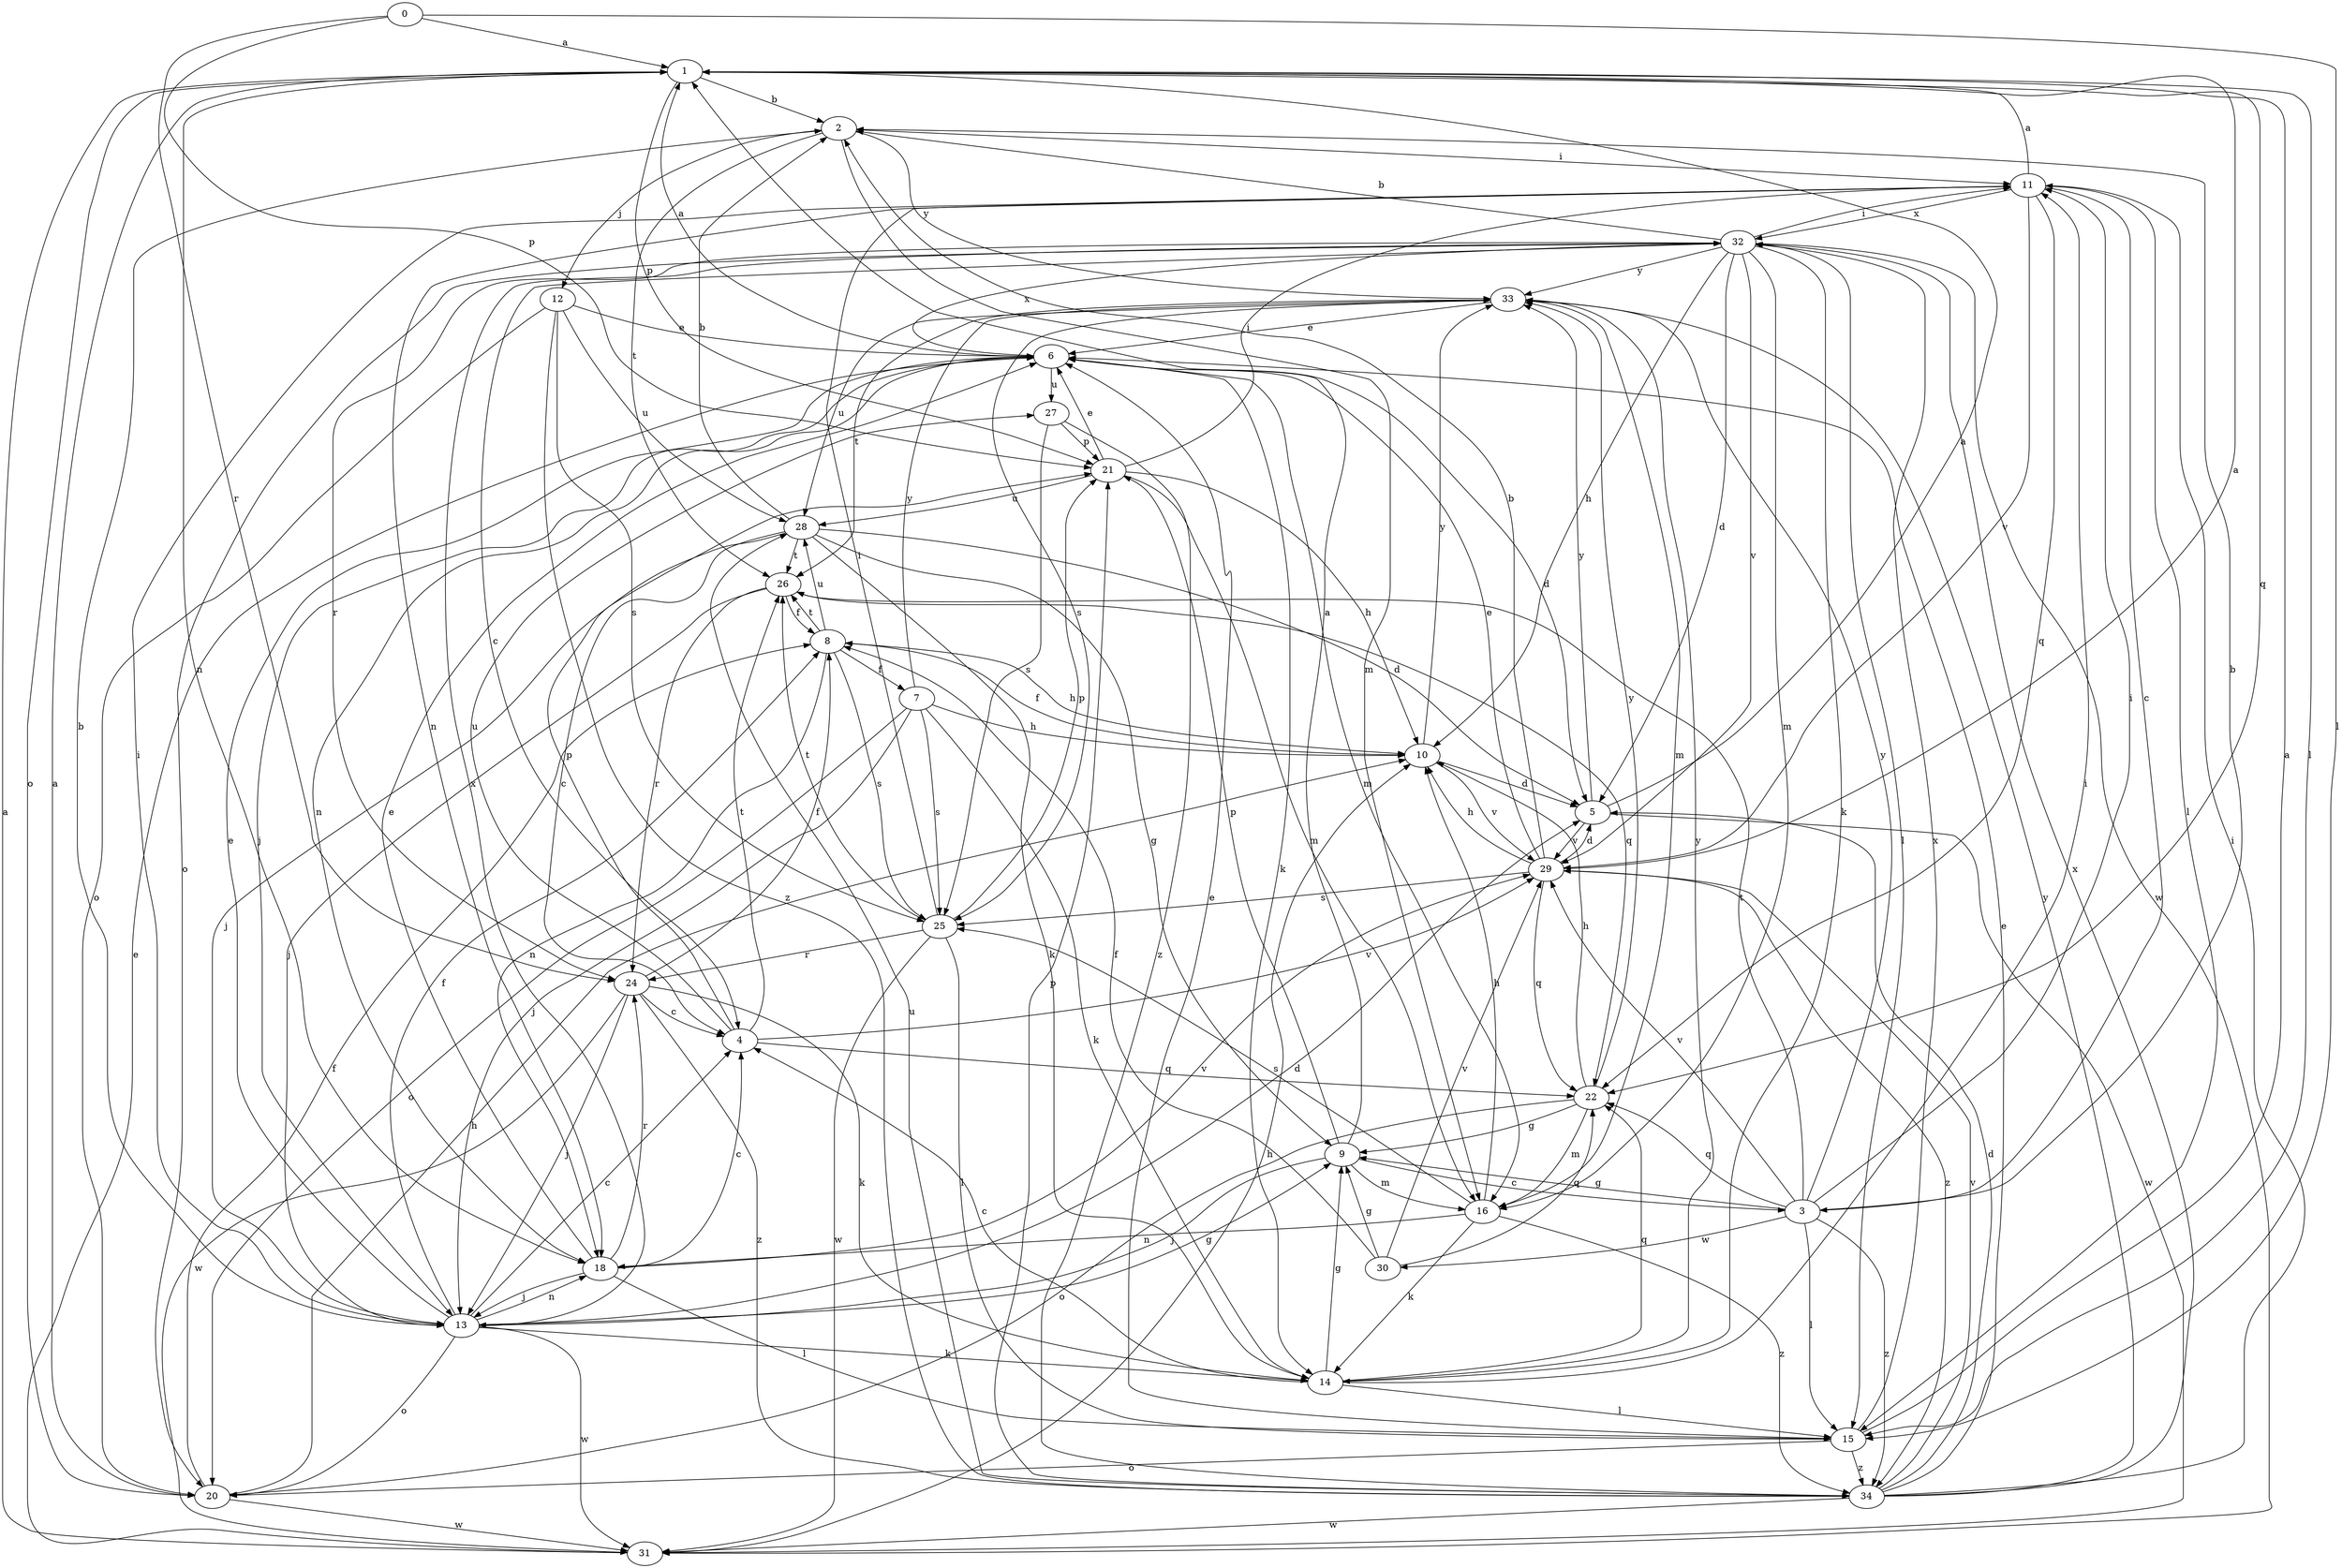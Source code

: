 strict digraph  {
0;
1;
2;
3;
4;
5;
6;
7;
8;
9;
10;
11;
12;
13;
14;
15;
16;
18;
20;
21;
22;
24;
25;
26;
27;
28;
29;
30;
31;
32;
33;
34;
0 -> 1  [label=a];
0 -> 15  [label=l];
0 -> 21  [label=p];
0 -> 24  [label=r];
1 -> 2  [label=b];
1 -> 15  [label=l];
1 -> 18  [label=n];
1 -> 20  [label=o];
1 -> 21  [label=p];
1 -> 22  [label=q];
2 -> 11  [label=i];
2 -> 12  [label=j];
2 -> 16  [label=m];
2 -> 26  [label=t];
2 -> 33  [label=y];
3 -> 2  [label=b];
3 -> 9  [label=g];
3 -> 11  [label=i];
3 -> 15  [label=l];
3 -> 22  [label=q];
3 -> 26  [label=t];
3 -> 29  [label=v];
3 -> 30  [label=w];
3 -> 33  [label=y];
3 -> 34  [label=z];
4 -> 21  [label=p];
4 -> 22  [label=q];
4 -> 26  [label=t];
4 -> 27  [label=u];
4 -> 29  [label=v];
5 -> 1  [label=a];
5 -> 29  [label=v];
5 -> 31  [label=w];
5 -> 33  [label=y];
6 -> 1  [label=a];
6 -> 5  [label=d];
6 -> 13  [label=j];
6 -> 14  [label=k];
6 -> 16  [label=m];
6 -> 18  [label=n];
6 -> 27  [label=u];
6 -> 32  [label=x];
7 -> 10  [label=h];
7 -> 13  [label=j];
7 -> 14  [label=k];
7 -> 20  [label=o];
7 -> 25  [label=s];
7 -> 33  [label=y];
8 -> 7  [label=f];
8 -> 10  [label=h];
8 -> 18  [label=n];
8 -> 25  [label=s];
8 -> 26  [label=t];
8 -> 28  [label=u];
9 -> 1  [label=a];
9 -> 3  [label=c];
9 -> 13  [label=j];
9 -> 16  [label=m];
9 -> 21  [label=p];
10 -> 5  [label=d];
10 -> 8  [label=f];
10 -> 29  [label=v];
10 -> 33  [label=y];
11 -> 1  [label=a];
11 -> 3  [label=c];
11 -> 15  [label=l];
11 -> 18  [label=n];
11 -> 22  [label=q];
11 -> 29  [label=v];
11 -> 32  [label=x];
12 -> 6  [label=e];
12 -> 20  [label=o];
12 -> 25  [label=s];
12 -> 28  [label=u];
12 -> 34  [label=z];
13 -> 2  [label=b];
13 -> 4  [label=c];
13 -> 5  [label=d];
13 -> 6  [label=e];
13 -> 8  [label=f];
13 -> 9  [label=g];
13 -> 11  [label=i];
13 -> 14  [label=k];
13 -> 18  [label=n];
13 -> 20  [label=o];
13 -> 31  [label=w];
13 -> 32  [label=x];
14 -> 4  [label=c];
14 -> 9  [label=g];
14 -> 11  [label=i];
14 -> 15  [label=l];
14 -> 22  [label=q];
14 -> 33  [label=y];
15 -> 1  [label=a];
15 -> 6  [label=e];
15 -> 20  [label=o];
15 -> 32  [label=x];
15 -> 34  [label=z];
16 -> 10  [label=h];
16 -> 14  [label=k];
16 -> 18  [label=n];
16 -> 25  [label=s];
16 -> 34  [label=z];
18 -> 4  [label=c];
18 -> 6  [label=e];
18 -> 13  [label=j];
18 -> 15  [label=l];
18 -> 24  [label=r];
18 -> 29  [label=v];
20 -> 1  [label=a];
20 -> 8  [label=f];
20 -> 10  [label=h];
20 -> 31  [label=w];
21 -> 6  [label=e];
21 -> 10  [label=h];
21 -> 11  [label=i];
21 -> 16  [label=m];
21 -> 28  [label=u];
22 -> 9  [label=g];
22 -> 10  [label=h];
22 -> 16  [label=m];
22 -> 20  [label=o];
22 -> 33  [label=y];
24 -> 4  [label=c];
24 -> 8  [label=f];
24 -> 13  [label=j];
24 -> 14  [label=k];
24 -> 31  [label=w];
24 -> 34  [label=z];
25 -> 11  [label=i];
25 -> 15  [label=l];
25 -> 21  [label=p];
25 -> 24  [label=r];
25 -> 26  [label=t];
25 -> 31  [label=w];
26 -> 8  [label=f];
26 -> 13  [label=j];
26 -> 22  [label=q];
26 -> 24  [label=r];
27 -> 21  [label=p];
27 -> 25  [label=s];
27 -> 34  [label=z];
28 -> 2  [label=b];
28 -> 4  [label=c];
28 -> 5  [label=d];
28 -> 9  [label=g];
28 -> 13  [label=j];
28 -> 14  [label=k];
28 -> 26  [label=t];
29 -> 1  [label=a];
29 -> 2  [label=b];
29 -> 5  [label=d];
29 -> 6  [label=e];
29 -> 10  [label=h];
29 -> 22  [label=q];
29 -> 25  [label=s];
29 -> 34  [label=z];
30 -> 8  [label=f];
30 -> 9  [label=g];
30 -> 22  [label=q];
30 -> 29  [label=v];
31 -> 1  [label=a];
31 -> 6  [label=e];
31 -> 10  [label=h];
32 -> 2  [label=b];
32 -> 4  [label=c];
32 -> 5  [label=d];
32 -> 10  [label=h];
32 -> 11  [label=i];
32 -> 14  [label=k];
32 -> 15  [label=l];
32 -> 16  [label=m];
32 -> 20  [label=o];
32 -> 24  [label=r];
32 -> 29  [label=v];
32 -> 31  [label=w];
32 -> 33  [label=y];
33 -> 6  [label=e];
33 -> 16  [label=m];
33 -> 25  [label=s];
33 -> 26  [label=t];
33 -> 28  [label=u];
34 -> 5  [label=d];
34 -> 6  [label=e];
34 -> 11  [label=i];
34 -> 21  [label=p];
34 -> 28  [label=u];
34 -> 29  [label=v];
34 -> 31  [label=w];
34 -> 32  [label=x];
34 -> 33  [label=y];
}
